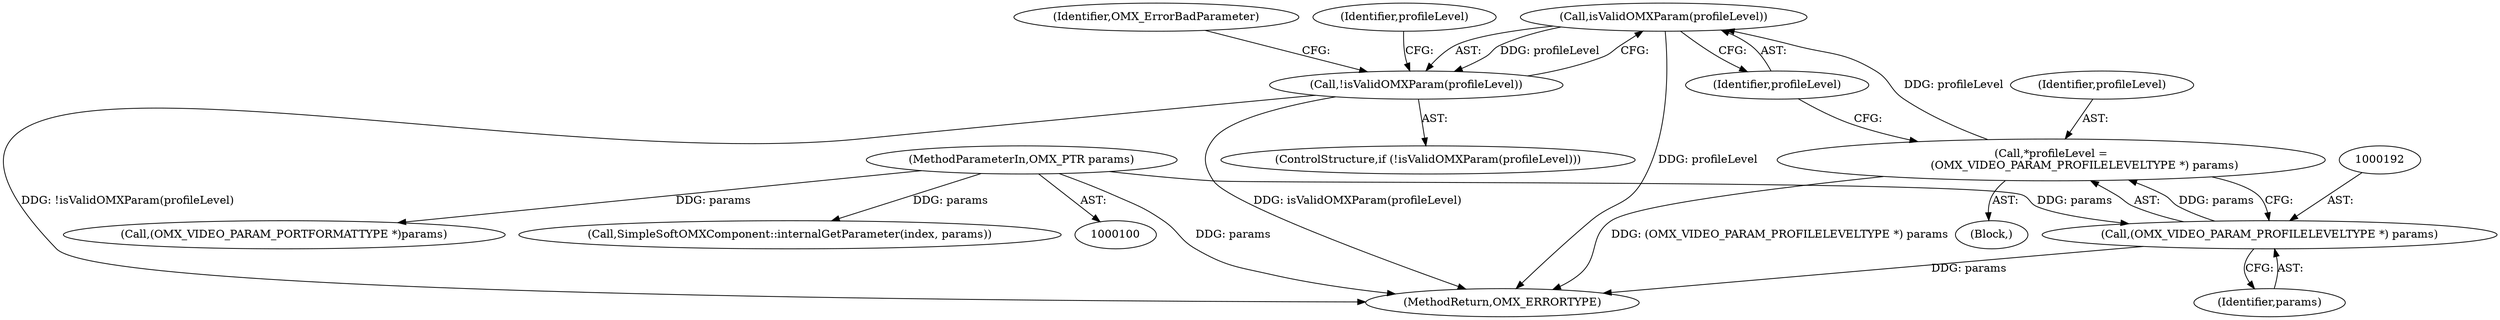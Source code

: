 digraph "0_Android_295c883fe3105b19bcd0f9e07d54c6b589fc5bff_39@pointer" {
"1000196" [label="(Call,isValidOMXParam(profileLevel))"];
"1000189" [label="(Call,*profileLevel =\n                   (OMX_VIDEO_PARAM_PROFILELEVELTYPE *) params)"];
"1000191" [label="(Call,(OMX_VIDEO_PARAM_PROFILELEVELTYPE *) params)"];
"1000102" [label="(MethodParameterIn,OMX_PTR params)"];
"1000195" [label="(Call,!isValidOMXParam(profileLevel))"];
"1000200" [label="(Identifier,OMX_ErrorBadParameter)"];
"1000112" [label="(Call,(OMX_VIDEO_PARAM_PORTFORMATTYPE *)params)"];
"1000190" [label="(Identifier,profileLevel)"];
"1000195" [label="(Call,!isValidOMXParam(profileLevel))"];
"1000187" [label="(Block,)"];
"1000189" [label="(Call,*profileLevel =\n                   (OMX_VIDEO_PARAM_PROFILELEVELTYPE *) params)"];
"1000193" [label="(Identifier,params)"];
"1000194" [label="(ControlStructure,if (!isValidOMXParam(profileLevel)))"];
"1000197" [label="(Identifier,profileLevel)"];
"1000204" [label="(Identifier,profileLevel)"];
"1000102" [label="(MethodParameterIn,OMX_PTR params)"];
"1000191" [label="(Call,(OMX_VIDEO_PARAM_PROFILELEVELTYPE *) params)"];
"1000245" [label="(Call,SimpleSoftOMXComponent::internalGetParameter(index, params))"];
"1000196" [label="(Call,isValidOMXParam(profileLevel))"];
"1000248" [label="(MethodReturn,OMX_ERRORTYPE)"];
"1000196" -> "1000195"  [label="AST: "];
"1000196" -> "1000197"  [label="CFG: "];
"1000197" -> "1000196"  [label="AST: "];
"1000195" -> "1000196"  [label="CFG: "];
"1000196" -> "1000248"  [label="DDG: profileLevel"];
"1000196" -> "1000195"  [label="DDG: profileLevel"];
"1000189" -> "1000196"  [label="DDG: profileLevel"];
"1000189" -> "1000187"  [label="AST: "];
"1000189" -> "1000191"  [label="CFG: "];
"1000190" -> "1000189"  [label="AST: "];
"1000191" -> "1000189"  [label="AST: "];
"1000197" -> "1000189"  [label="CFG: "];
"1000189" -> "1000248"  [label="DDG: (OMX_VIDEO_PARAM_PROFILELEVELTYPE *) params"];
"1000191" -> "1000189"  [label="DDG: params"];
"1000191" -> "1000193"  [label="CFG: "];
"1000192" -> "1000191"  [label="AST: "];
"1000193" -> "1000191"  [label="AST: "];
"1000191" -> "1000248"  [label="DDG: params"];
"1000102" -> "1000191"  [label="DDG: params"];
"1000102" -> "1000100"  [label="AST: "];
"1000102" -> "1000248"  [label="DDG: params"];
"1000102" -> "1000112"  [label="DDG: params"];
"1000102" -> "1000245"  [label="DDG: params"];
"1000195" -> "1000194"  [label="AST: "];
"1000200" -> "1000195"  [label="CFG: "];
"1000204" -> "1000195"  [label="CFG: "];
"1000195" -> "1000248"  [label="DDG: !isValidOMXParam(profileLevel)"];
"1000195" -> "1000248"  [label="DDG: isValidOMXParam(profileLevel)"];
}
